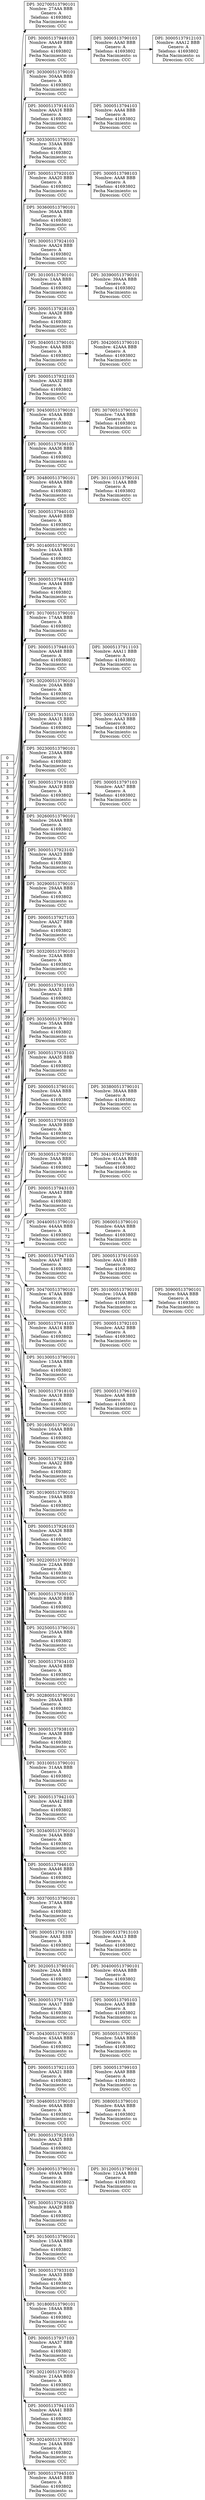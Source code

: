 digraph Hash{
 rankdir=LR
node[shape=record,width= 0.5, height= 1];
Nodo1961221708[label= "<P0>0|<P1>1|<P2>2|<P3>3|<P4>4|<P5>5|<P6>6|<P7>7|<P8>8|<P9>9|<P10>10|<P11>11|<P12>12|<P13>13|<P14>14|<P15>15|<P16>16|<P17>17|<P18>18|<P19>19|<P20>20|<P21>21|<P22>22|<P23>23|<P24>24|<P25>25|<P26>26|<P27>27|<P28>28|<P29>29|<P30>30|<P31>31|<P32>32|<P33>33|<P34>34|<P35>35|<P36>36|<P37>37|<P38>38|<P39>39|<P40>40|<P41>41|<P42>42|<P43>43|<P44>44|<P45>45|<P46>46|<P47>47|<P48>48|<P49>49|<P50>50|<P51>51|<P52>52|<P53>53|<P54>54|<P55>55|<P56>56|<P57>57|<P58>58|<P59>59|<P60>60|<P61>61|<P62>62|<P63>63|<P64>64|<P65>65|<P66>66|<P67>67|<P68>68|<P69>69|<P70>70|<P71>71|<P72>72|<P73>73|<P74>74|<P75>75|<P76>76|<P77>77|<P78>78|<P79>79|<P80>80|<P81>81|<P82>82|<P83>83|<P84>84|<P85>85|<P86>86|<P87>87|<P88>88|<P89>89|<P90>90|<P91>91|<P92>92|<P93>93|<P94>94|<P95>95|<P96>96|<P97>97|<P98>98|<P99>99|<P100>100|<P101>101|<P102>102|<P103>103|<P104>104|<P105>105|<P106>106|<P107>107|<P108>108|<P109>109|<P110>110|<P111>111|<P112>112|<P113>113|<P114>114|<P115>115|<P116>116|<P117>117|<P118>118|<P119>119|<P120>120|<P121>121|<P122>122|<P123>123|<P124>124|<P125>125|<P126>126|<P127>127|<P128>128|<P129>129|<P130>130|<P131>131|<P132>132|<P133>133|<P134>134|<P135>135|<P136>136|<P137>137|<P138>138|<P139>139|<P140>140|<P141>141|<P142>142|<P143>143|<P144>144|<P145>145|<P146>146|<P147>147|<P148>"];
Nodo435366680[label=" DPI: 302700513790101\nNombre: 27AAA BBB\nGenero: A\nTelefono: 41693802\nFecha Nacimiento: ss\nDireccion: CCC"];
Nodo1961221708:P1 -> Nodo435366680
Nodo957129596[label=" DPI: 30005137949103\nNombre: AAA49 BBB\nGenero: A\nTelefono: 41693802\nFecha Nacimiento: ss\nDireccion: CCC"];
Nodo957129596 -> Nodo56583105
Nodo56583105[label=" DPI: 3000513790103\nNombre: AAA0 BBB\nGenero: A\nTelefono: 41693802\nFecha Nacimiento: ss\nDireccion: CCC"];
Nodo56583105 -> Nodo1502796376
Nodo1502796376[label=" DPI: 30005137912103\nNombre: AAA12 BBB\nGenero: A\nTelefono: 41693802\nFecha Nacimiento: ss\nDireccion: CCC"];
Nodo1961221708:P3 -> Nodo957129596
Nodo1505333657[label=" DPI: 303000513790101\nNombre: 30AAA BBB\nGenero: A\nTelefono: 41693802\nFecha Nacimiento: ss\nDireccion: CCC"];
Nodo1961221708:P5 -> Nodo1505333657
Nodo99802769[label=" DPI: 30005137916103\nNombre: AAA16 BBB\nGenero: A\nTelefono: 41693802\nFecha Nacimiento: ss\nDireccion: CCC"];
Nodo99802769 -> Nodo2110514309
Nodo2110514309[label=" DPI: 3000513794103\nNombre: AAA4 BBB\nGenero: A\nTelefono: 41693802\nFecha Nacimiento: ss\nDireccion: CCC"];
Nodo1961221708:P7 -> Nodo99802769
Nodo843358590[label=" DPI: 303300513790101\nNombre: 33AAA BBB\nGenero: A\nTelefono: 41693802\nFecha Nacimiento: ss\nDireccion: CCC"];
Nodo1961221708:P9 -> Nodo843358590
Nodo660917238[label=" DPI: 30005137920103\nNombre: AAA20 BBB\nGenero: A\nTelefono: 41693802\nFecha Nacimiento: ss\nDireccion: CCC"];
Nodo660917238 -> Nodo879861725
Nodo879861725[label=" DPI: 3000513798103\nNombre: AAA8 BBB\nGenero: A\nTelefono: 41693802\nFecha Nacimiento: ss\nDireccion: CCC"];
Nodo1961221708:P11 -> Nodo660917238
Nodo373078554[label=" DPI: 303600513790101\nNombre: 36AAA BBB\nGenero: A\nTelefono: 41693802\nFecha Nacimiento: ss\nDireccion: CCC"];
Nodo1961221708:P13 -> Nodo373078554
Nodo23377650[label=" DPI: 30005137924103\nNombre: AAA24 BBB\nGenero: A\nTelefono: 41693802\nFecha Nacimiento: ss\nDireccion: CCC"];
Nodo1961221708:P15 -> Nodo23377650
Nodo6219347[label=" DPI: 30100513790101\nNombre: 1AAA BBB\nGenero: A\nTelefono: 41693802\nFecha Nacimiento: ss\nDireccion: CCC"];
Nodo6219347 -> Nodo946409202
Nodo946409202[label=" DPI: 303900513790101\nNombre: 39AAA BBB\nGenero: A\nTelefono: 41693802\nFecha Nacimiento: ss\nDireccion: CCC"];
Nodo1961221708:P17 -> Nodo6219347
Nodo1274449807[label=" DPI: 30005137928103\nNombre: AAA28 BBB\nGenero: A\nTelefono: 41693802\nFecha Nacimiento: ss\nDireccion: CCC"];
Nodo1961221708:P19 -> Nodo1274449807
Nodo1870754597[label=" DPI: 30400513790101\nNombre: 4AAA BBB\nGenero: A\nTelefono: 41693802\nFecha Nacimiento: ss\nDireccion: CCC"];
Nodo1870754597 -> Nodo412777720
Nodo412777720[label=" DPI: 304200513790101\nNombre: 42AAA BBB\nGenero: A\nTelefono: 41693802\nFecha Nacimiento: ss\nDireccion: CCC"];
Nodo1961221708:P21 -> Nodo1870754597
Nodo1760882567[label=" DPI: 30005137932103\nNombre: AAA32 BBB\nGenero: A\nTelefono: 41693802\nFecha Nacimiento: ss\nDireccion: CCC"];
Nodo1961221708:P23 -> Nodo1760882567
Nodo394366945[label=" DPI: 304500513790101\nNombre: 45AAA BBB\nGenero: A\nTelefono: 41693802\nFecha Nacimiento: ss\nDireccion: CCC"];
Nodo394366945 -> Nodo1937624687
Nodo1937624687[label=" DPI: 30700513790101\nNombre: 7AAA BBB\nGenero: A\nTelefono: 41693802\nFecha Nacimiento: ss\nDireccion: CCC"];
Nodo1961221708:P25 -> Nodo394366945
Nodo944443716[label=" DPI: 30005137936103\nNombre: AAA36 BBB\nGenero: A\nTelefono: 41693802\nFecha Nacimiento: ss\nDireccion: CCC"];
Nodo1961221708:P27 -> Nodo944443716
Nodo2005686557[label=" DPI: 304800513790101\nNombre: 48AAA BBB\nGenero: A\nTelefono: 41693802\nFecha Nacimiento: ss\nDireccion: CCC"];
Nodo2005686557 -> Nodo1818836618
Nodo1818836618[label=" DPI: 301100513790101\nNombre: 11AAA BBB\nGenero: A\nTelefono: 41693802\nFecha Nacimiento: ss\nDireccion: CCC"];
Nodo1961221708:P29 -> Nodo2005686557
Nodo1903860702[label=" DPI: 30005137940103\nNombre: AAA40 BBB\nGenero: A\nTelefono: 41693802\nFecha Nacimiento: ss\nDireccion: CCC"];
Nodo1961221708:P31 -> Nodo1903860702
Nodo291206532[label=" DPI: 301400513790101\nNombre: 14AAA BBB\nGenero: A\nTelefono: 41693802\nFecha Nacimiento: ss\nDireccion: CCC"];
Nodo1961221708:P33 -> Nodo291206532
Nodo76186115[label=" DPI: 30005137944103\nNombre: AAA44 BBB\nGenero: A\nTelefono: 41693802\nFecha Nacimiento: ss\nDireccion: CCC"];
Nodo1961221708:P35 -> Nodo76186115
Nodo565338486[label=" DPI: 301700513790101\nNombre: 17AAA BBB\nGenero: A\nTelefono: 41693802\nFecha Nacimiento: ss\nDireccion: CCC"];
Nodo1961221708:P37 -> Nodo565338486
Nodo70494965[label=" DPI: 30005137948103\nNombre: AAA48 BBB\nGenero: A\nTelefono: 41693802\nFecha Nacimiento: ss\nDireccion: CCC"];
Nodo70494965 -> Nodo1309542562
Nodo1309542562[label=" DPI: 30005137911103\nNombre: AAA11 BBB\nGenero: A\nTelefono: 41693802\nFecha Nacimiento: ss\nDireccion: CCC"];
Nodo1961221708:P39 -> Nodo70494965
Nodo507777530[label=" DPI: 302000513790101\nNombre: 20AAA BBB\nGenero: A\nTelefono: 41693802\nFecha Nacimiento: ss\nDireccion: CCC"];
Nodo1961221708:P41 -> Nodo507777530
Nodo743406229[label=" DPI: 30005137915103\nNombre: AAA15 BBB\nGenero: A\nTelefono: 41693802\nFecha Nacimiento: ss\nDireccion: CCC"];
Nodo743406229 -> Nodo900860395
Nodo900860395[label=" DPI: 3000513793103\nNombre: AAA3 BBB\nGenero: A\nTelefono: 41693802\nFecha Nacimiento: ss\nDireccion: CCC"];
Nodo1961221708:P43 -> Nodo743406229
Nodo189226215[label=" DPI: 302300513790101\nNombre: 23AAA BBB\nGenero: A\nTelefono: 41693802\nFecha Nacimiento: ss\nDireccion: CCC"];
Nodo1961221708:P45 -> Nodo189226215
Nodo900876212[label=" DPI: 30005137919103\nNombre: AAA19 BBB\nGenero: A\nTelefono: 41693802\nFecha Nacimiento: ss\nDireccion: CCC"];
Nodo900876212 -> Nodo1660819525
Nodo1660819525[label=" DPI: 3000513797103\nNombre: AAA7 BBB\nGenero: A\nTelefono: 41693802\nFecha Nacimiento: ss\nDireccion: CCC"];
Nodo1961221708:P47 -> Nodo900876212
Nodo1202108576[label=" DPI: 302600513790101\nNombre: 26AAA BBB\nGenero: A\nTelefono: 41693802\nFecha Nacimiento: ss\nDireccion: CCC"];
Nodo1961221708:P49 -> Nodo1202108576
Nodo1991730391[label=" DPI: 30005137923103\nNombre: AAA23 BBB\nGenero: A\nTelefono: 41693802\nFecha Nacimiento: ss\nDireccion: CCC"];
Nodo1961221708:P51 -> Nodo1991730391
Nodo1360986706[label=" DPI: 302900513790101\nNombre: 29AAA BBB\nGenero: A\nTelefono: 41693802\nFecha Nacimiento: ss\nDireccion: CCC"];
Nodo1961221708:P53 -> Nodo1360986706
Nodo1135674372[label=" DPI: 30005137927103\nNombre: AAA27 BBB\nGenero: A\nTelefono: 41693802\nFecha Nacimiento: ss\nDireccion: CCC"];
Nodo1961221708:P55 -> Nodo1135674372
Nodo824231786[label=" DPI: 303200513790101\nNombre: 32AAA BBB\nGenero: A\nTelefono: 41693802\nFecha Nacimiento: ss\nDireccion: CCC"];
Nodo1961221708:P57 -> Nodo824231786
Nodo2088537157[label=" DPI: 30005137931103\nNombre: AAA31 BBB\nGenero: A\nTelefono: 41693802\nFecha Nacimiento: ss\nDireccion: CCC"];
Nodo1961221708:P59 -> Nodo2088537157
Nodo1440222218[label=" DPI: 303500513790101\nNombre: 35AAA BBB\nGenero: A\nTelefono: 41693802\nFecha Nacimiento: ss\nDireccion: CCC"];
Nodo1961221708:P61 -> Nodo1440222218
Nodo503493521[label=" DPI: 30005137935103\nNombre: AAA35 BBB\nGenero: A\nTelefono: 41693802\nFecha Nacimiento: ss\nDireccion: CCC"];
Nodo1961221708:P63 -> Nodo503493521
Nodo690896044[label=" DPI: 30000513790101\nNombre: 0AAA BBB\nGenero: A\nTelefono: 41693802\nFecha Nacimiento: ss\nDireccion: CCC"];
Nodo690896044 -> Nodo824738664
Nodo824738664[label=" DPI: 303800513790101\nNombre: 38AAA BBB\nGenero: A\nTelefono: 41693802\nFecha Nacimiento: ss\nDireccion: CCC"];
Nodo1961221708:P65 -> Nodo690896044
Nodo604332315[label=" DPI: 30005137939103\nNombre: AAA39 BBB\nGenero: A\nTelefono: 41693802\nFecha Nacimiento: ss\nDireccion: CCC"];
Nodo1961221708:P67 -> Nodo604332315
Nodo798019633[label=" DPI: 30300513790101\nNombre: 3AAA BBB\nGenero: A\nTelefono: 41693802\nFecha Nacimiento: ss\nDireccion: CCC"];
Nodo798019633 -> Nodo1996706355
Nodo1996706355[label=" DPI: 304100513790101\nNombre: 41AAA BBB\nGenero: A\nTelefono: 41693802\nFecha Nacimiento: ss\nDireccion: CCC"];
Nodo1961221708:P69 -> Nodo798019633
Nodo38124664[label=" DPI: 30005137943103\nNombre: AAA43 BBB\nGenero: A\nTelefono: 41693802\nFecha Nacimiento: ss\nDireccion: CCC"];
Nodo1961221708:P71 -> Nodo38124664
Nodo231151762[label=" DPI: 304400513790101\nNombre: 44AAA BBB\nGenero: A\nTelefono: 41693802\nFecha Nacimiento: ss\nDireccion: CCC"];
Nodo231151762 -> Nodo620712003
Nodo620712003[label=" DPI: 30600513790101\nNombre: 6AAA BBB\nGenero: A\nTelefono: 41693802\nFecha Nacimiento: ss\nDireccion: CCC"];
Nodo1961221708:P73 -> Nodo231151762
Nodo1233128485[label=" DPI: 30005137947103\nNombre: AAA47 BBB\nGenero: A\nTelefono: 41693802\nFecha Nacimiento: ss\nDireccion: CCC"];
Nodo1233128485 -> Nodo1720307473
Nodo1720307473[label=" DPI: 30005137910103\nNombre: AAA10 BBB\nGenero: A\nTelefono: 41693802\nFecha Nacimiento: ss\nDireccion: CCC"];
Nodo1961221708:P75 -> Nodo1233128485
Nodo1405044954[label=" DPI: 304700513790101\nNombre: 47AAA BBB\nGenero: A\nTelefono: 41693802\nFecha Nacimiento: ss\nDireccion: CCC"];
Nodo1405044954 -> Nodo219969446
Nodo219969446[label=" DPI: 301000513790101\nNombre: 10AAA BBB\nGenero: A\nTelefono: 41693802\nFecha Nacimiento: ss\nDireccion: CCC"];
Nodo219969446 -> Nodo1144300292
Nodo1144300292[label=" DPI: 30900513790101\nNombre: 9AAA BBB\nGenero: A\nTelefono: 41693802\nFecha Nacimiento: ss\nDireccion: CCC"];
Nodo1961221708:P77 -> Nodo1405044954
Nodo1827478996[label=" DPI: 30005137914103\nNombre: AAA14 BBB\nGenero: A\nTelefono: 41693802\nFecha Nacimiento: ss\nDireccion: CCC"];
Nodo1827478996 -> Nodo1170043147
Nodo1170043147[label=" DPI: 3000513792103\nNombre: AAA2 BBB\nGenero: A\nTelefono: 41693802\nFecha Nacimiento: ss\nDireccion: CCC"];
Nodo1961221708:P79 -> Nodo1827478996
Nodo728928093[label=" DPI: 301300513790101\nNombre: 13AAA BBB\nGenero: A\nTelefono: 41693802\nFecha Nacimiento: ss\nDireccion: CCC"];
Nodo1961221708:P81 -> Nodo728928093
Nodo1254045108[label=" DPI: 30005137918103\nNombre: AAA18 BBB\nGenero: A\nTelefono: 41693802\nFecha Nacimiento: ss\nDireccion: CCC"];
Nodo1254045108 -> Nodo1320714890
Nodo1320714890[label=" DPI: 3000513796103\nNombre: AAA6 BBB\nGenero: A\nTelefono: 41693802\nFecha Nacimiento: ss\nDireccion: CCC"];
Nodo1961221708:P83 -> Nodo1254045108
Nodo1621333887[label=" DPI: 301600513790101\nNombre: 16AAA BBB\nGenero: A\nTelefono: 41693802\nFecha Nacimiento: ss\nDireccion: CCC"];
Nodo1961221708:P85 -> Nodo1621333887
Nodo1603597393[label=" DPI: 30005137922103\nNombre: AAA22 BBB\nGenero: A\nTelefono: 41693802\nFecha Nacimiento: ss\nDireccion: CCC"];
Nodo1961221708:P87 -> Nodo1603597393
Nodo1815443586[label=" DPI: 301900513790101\nNombre: 19AAA BBB\nGenero: A\nTelefono: 41693802\nFecha Nacimiento: ss\nDireccion: CCC"];
Nodo1961221708:P89 -> Nodo1815443586
Nodo1712528220[label=" DPI: 30005137926103\nNombre: AAA26 BBB\nGenero: A\nTelefono: 41693802\nFecha Nacimiento: ss\nDireccion: CCC"];
Nodo1961221708:P91 -> Nodo1712528220
Nodo444031118[label=" DPI: 302200513790101\nNombre: 22AAA BBB\nGenero: A\nTelefono: 41693802\nFecha Nacimiento: ss\nDireccion: CCC"];
Nodo1961221708:P93 -> Nodo444031118
Nodo1656302061[label=" DPI: 30005137930103\nNombre: AAA30 BBB\nGenero: A\nTelefono: 41693802\nFecha Nacimiento: ss\nDireccion: CCC"];
Nodo1961221708:P95 -> Nodo1656302061
Nodo621784144[label=" DPI: 302500513790101\nNombre: 25AAA BBB\nGenero: A\nTelefono: 41693802\nFecha Nacimiento: ss\nDireccion: CCC"];
Nodo1961221708:P97 -> Nodo621784144
Nodo1530432086[label=" DPI: 30005137934103\nNombre: AAA34 BBB\nGenero: A\nTelefono: 41693802\nFecha Nacimiento: ss\nDireccion: CCC"];
Nodo1961221708:P99 -> Nodo1530432086
Nodo2062213807[label=" DPI: 302800513790101\nNombre: 28AAA BBB\nGenero: A\nTelefono: 41693802\nFecha Nacimiento: ss\nDireccion: CCC"];
Nodo1961221708:P101 -> Nodo2062213807
Nodo1362578014[label=" DPI: 30005137938103\nNombre: AAA38 BBB\nGenero: A\nTelefono: 41693802\nFecha Nacimiento: ss\nDireccion: CCC"];
Nodo1961221708:P103 -> Nodo1362578014
Nodo159518980[label=" DPI: 303100513790101\nNombre: 31AAA BBB\nGenero: A\nTelefono: 41693802\nFecha Nacimiento: ss\nDireccion: CCC"];
Nodo1961221708:P105 -> Nodo159518980
Nodo376914008[label=" DPI: 30005137942103\nNombre: AAA42 BBB\nGenero: A\nTelefono: 41693802\nFecha Nacimiento: ss\nDireccion: CCC"];
Nodo1961221708:P107 -> Nodo376914008
Nodo992294819[label=" DPI: 303400513790101\nNombre: 34AAA BBB\nGenero: A\nTelefono: 41693802\nFecha Nacimiento: ss\nDireccion: CCC"];
Nodo1961221708:P109 -> Nodo992294819
Nodo1345056547[label=" DPI: 30005137946103\nNombre: AAA46 BBB\nGenero: A\nTelefono: 41693802\nFecha Nacimiento: ss\nDireccion: CCC"];
Nodo1961221708:P111 -> Nodo1345056547
Nodo1228463635[label=" DPI: 303700513790101\nNombre: 37AAA BBB\nGenero: A\nTelefono: 41693802\nFecha Nacimiento: ss\nDireccion: CCC"];
Nodo1961221708:P113 -> Nodo1228463635
Nodo1700864748[label=" DPI: 3000513791103\nNombre: AAA1 BBB\nGenero: A\nTelefono: 41693802\nFecha Nacimiento: ss\nDireccion: CCC"];
Nodo1700864748 -> Nodo2011929036
Nodo2011929036[label=" DPI: 30005137913103\nNombre: AAA13 BBB\nGenero: A\nTelefono: 41693802\nFecha Nacimiento: ss\nDireccion: CCC"];
Nodo1961221708:P115 -> Nodo1700864748
Nodo2025206501[label=" DPI: 30200513790101\nNombre: 2AAA BBB\nGenero: A\nTelefono: 41693802\nFecha Nacimiento: ss\nDireccion: CCC"];
Nodo2025206501 -> Nodo2012328870
Nodo2012328870[label=" DPI: 304000513790101\nNombre: 40AAA BBB\nGenero: A\nTelefono: 41693802\nFecha Nacimiento: ss\nDireccion: CCC"];
Nodo1961221708:P117 -> Nodo2025206501
Nodo468425206[label=" DPI: 30005137917103\nNombre: AAA17 BBB\nGenero: A\nTelefono: 41693802\nFecha Nacimiento: ss\nDireccion: CCC"];
Nodo468425206 -> Nodo820336318
Nodo820336318[label=" DPI: 3000513795103\nNombre: AAA5 BBB\nGenero: A\nTelefono: 41693802\nFecha Nacimiento: ss\nDireccion: CCC"];
Nodo1961221708:P119 -> Nodo468425206
Nodo2030926685[label=" DPI: 304300513790101\nNombre: 43AAA BBB\nGenero: A\nTelefono: 41693802\nFecha Nacimiento: ss\nDireccion: CCC"];
Nodo2030926685 -> Nodo52140889
Nodo52140889[label=" DPI: 30500513790101\nNombre: 5AAA BBB\nGenero: A\nTelefono: 41693802\nFecha Nacimiento: ss\nDireccion: CCC"];
Nodo1961221708:P121 -> Nodo2030926685
Nodo1157142245[label=" DPI: 30005137921103\nNombre: AAA21 BBB\nGenero: A\nTelefono: 41693802\nFecha Nacimiento: ss\nDireccion: CCC"];
Nodo1157142245 -> Nodo1580365922
Nodo1580365922[label=" DPI: 3000513799103\nNombre: AAA9 BBB\nGenero: A\nTelefono: 41693802\nFecha Nacimiento: ss\nDireccion: CCC"];
Nodo1961221708:P123 -> Nodo1157142245
Nodo1291269994[label=" DPI: 304600513790101\nNombre: 46AAA BBB\nGenero: A\nTelefono: 41693802\nFecha Nacimiento: ss\nDireccion: CCC"];
Nodo1291269994 -> Nodo334081278
Nodo334081278[label=" DPI: 30800513790101\nNombre: 8AAA BBB\nGenero: A\nTelefono: 41693802\nFecha Nacimiento: ss\nDireccion: CCC"];
Nodo1961221708:P125 -> Nodo1291269994
Nodo329666520[label=" DPI: 30005137925103\nNombre: AAA25 BBB\nGenero: A\nTelefono: 41693802\nFecha Nacimiento: ss\nDireccion: CCC"];
Nodo1961221708:P127 -> Nodo329666520
Nodo1587201190[label=" DPI: 304900513790101\nNombre: 49AAA BBB\nGenero: A\nTelefono: 41693802\nFecha Nacimiento: ss\nDireccion: CCC"];
Nodo1587201190 -> Nodo723772536
Nodo723772536[label=" DPI: 301200513790101\nNombre: 12AAA BBB\nGenero: A\nTelefono: 41693802\nFecha Nacimiento: ss\nDireccion: CCC"];
Nodo1961221708:P129 -> Nodo1587201190
Nodo1970480062[label=" DPI: 30005137929103\nNombre: AAA29 BBB\nGenero: A\nTelefono: 41693802\nFecha Nacimiento: ss\nDireccion: CCC"];
Nodo1961221708:P131 -> Nodo1970480062
Nodo1409972807[label=" DPI: 301500513790101\nNombre: 15AAA BBB\nGenero: A\nTelefono: 41693802\nFecha Nacimiento: ss\nDireccion: CCC"];
Nodo1961221708:P133 -> Nodo1409972807
Nodo1547512724[label=" DPI: 30005137933103\nNombre: AAA33 BBB\nGenero: A\nTelefono: 41693802\nFecha Nacimiento: ss\nDireccion: CCC"];
Nodo1961221708:P135 -> Nodo1547512724
Nodo1753809999[label=" DPI: 301800513790101\nNombre: 18AAA BBB\nGenero: A\nTelefono: 41693802\nFecha Nacimiento: ss\nDireccion: CCC"];
Nodo1961221708:P137 -> Nodo1753809999
Nodo67871795[label=" DPI: 30005137937103\nNombre: AAA37 BBB\nGenero: A\nTelefono: 41693802\nFecha Nacimiento: ss\nDireccion: CCC"];
Nodo1961221708:P139 -> Nodo67871795
Nodo55852727[label=" DPI: 302100513790101\nNombre: 21AAA BBB\nGenero: A\nTelefono: 41693802\nFecha Nacimiento: ss\nDireccion: CCC"];
Nodo1961221708:P141 -> Nodo55852727
Nodo914408642[label=" DPI: 30005137941103\nNombre: AAA41 BBB\nGenero: A\nTelefono: 41693802\nFecha Nacimiento: ss\nDireccion: CCC"];
Nodo1961221708:P143 -> Nodo914408642
Nodo378213665[label=" DPI: 302400513790101\nNombre: 24AAA BBB\nGenero: A\nTelefono: 41693802\nFecha Nacimiento: ss\nDireccion: CCC"];
Nodo1961221708:P145 -> Nodo378213665
Nodo1341657599[label=" DPI: 30005137945103\nNombre: AAA45 BBB\nGenero: A\nTelefono: 41693802\nFecha Nacimiento: ss\nDireccion: CCC"];
Nodo1961221708:P147 -> Nodo1341657599

}
